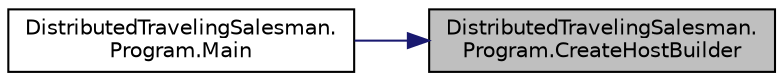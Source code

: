 digraph "DistributedTravelingSalesman.Program.CreateHostBuilder"
{
 // INTERACTIVE_SVG=YES
 // LATEX_PDF_SIZE
  edge [fontname="Helvetica",fontsize="10",labelfontname="Helvetica",labelfontsize="10"];
  node [fontname="Helvetica",fontsize="10",shape=record];
  rankdir="RL";
  Node1 [label="DistributedTravelingSalesman.\lProgram.CreateHostBuilder",height=0.2,width=0.4,color="black", fillcolor="grey75", style="filled", fontcolor="black",tooltip=" "];
  Node1 -> Node2 [dir="back",color="midnightblue",fontsize="10",style="solid",fontname="Helvetica"];
  Node2 [label="DistributedTravelingSalesman.\lProgram.Main",height=0.2,width=0.4,color="black", fillcolor="white", style="filled",URL="$class_distributed_traveling_salesman_1_1_program.html#a662796af6f34e9bed24fa4062ff730a5",tooltip=" "];
}
